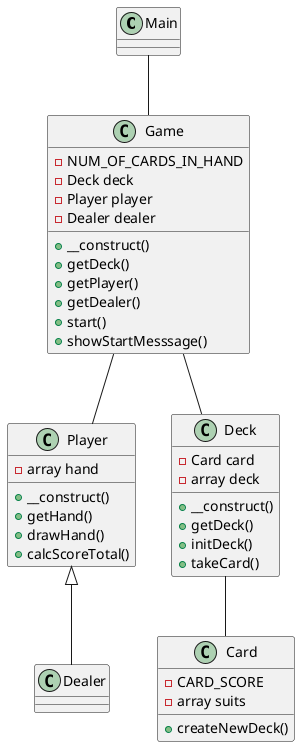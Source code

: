 @startuml Blackjack

class Main {
}

class Game {
  -NUM_OF_CARDS_IN_HAND
  -Deck deck
  -Player player
  -Dealer dealer
  +__construct()
  +getDeck()
  +getPlayer()
  +getDealer()
  +start()
  +showStartMesssage()

}

class Player {
  -array hand
  +__construct()
  +getHand()
  +drawHand()
  +calcScoreTotal()
}

class Dealer {
}

class Deck {
  -Card card
  -array deck
  +__construct()
  +getDeck()
  +initDeck()
  +takeCard()
}

class Card {
  -CARD_SCORE
  -array suits
  +createNewDeck()
}

Main -- Game
Game -- Deck
Game -- Player
Deck -- Card

Player <|-- Dealer

@enduml
